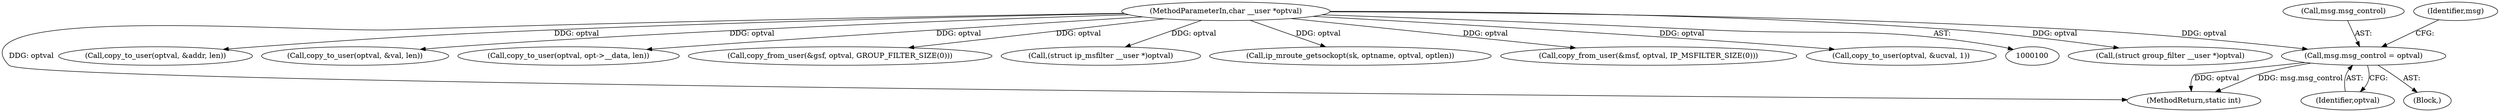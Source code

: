 digraph "0_linux_f6d8bd051c391c1c0458a30b2a7abcd939329259_25@pointer" {
"1000526" [label="(Call,msg.msg_control = optval)"];
"1000104" [label="(MethodParameterIn,char __user *optval)"];
"1000530" [label="(Identifier,optval)"];
"1000497" [label="(Call,(struct group_filter __user *)optval)"];
"1000526" [label="(Call,msg.msg_control = optval)"];
"1000706" [label="(MethodReturn,static int)"];
"1000527" [label="(Call,msg.msg_control)"];
"1000104" [label="(MethodParameterIn,char __user *optval)"];
"1000411" [label="(Call,copy_to_user(optval, &addr, len))"];
"1000696" [label="(Call,copy_to_user(optval, &val, len))"];
"1000210" [label="(Call,copy_to_user(optval, opt->__data, len))"];
"1000479" [label="(Call,copy_from_user(&gsf, optval, GROUP_FILTER_SIZE(0)))"];
"1000455" [label="(Call,(struct ip_msfilter __user *)optval)"];
"1000125" [label="(Call,ip_mroute_getsockopt(sk, optname, optval, optlen))"];
"1000437" [label="(Call,copy_from_user(&msf, optval, IP_MSFILTER_SIZE(0)))"];
"1000678" [label="(Call,copy_to_user(optval, &ucval, 1))"];
"1000533" [label="(Identifier,msg)"];
"1000513" [label="(Block,)"];
"1000526" -> "1000513"  [label="AST: "];
"1000526" -> "1000530"  [label="CFG: "];
"1000527" -> "1000526"  [label="AST: "];
"1000530" -> "1000526"  [label="AST: "];
"1000533" -> "1000526"  [label="CFG: "];
"1000526" -> "1000706"  [label="DDG: optval"];
"1000526" -> "1000706"  [label="DDG: msg.msg_control"];
"1000104" -> "1000526"  [label="DDG: optval"];
"1000104" -> "1000100"  [label="AST: "];
"1000104" -> "1000706"  [label="DDG: optval"];
"1000104" -> "1000125"  [label="DDG: optval"];
"1000104" -> "1000210"  [label="DDG: optval"];
"1000104" -> "1000411"  [label="DDG: optval"];
"1000104" -> "1000437"  [label="DDG: optval"];
"1000104" -> "1000455"  [label="DDG: optval"];
"1000104" -> "1000479"  [label="DDG: optval"];
"1000104" -> "1000497"  [label="DDG: optval"];
"1000104" -> "1000678"  [label="DDG: optval"];
"1000104" -> "1000696"  [label="DDG: optval"];
}
